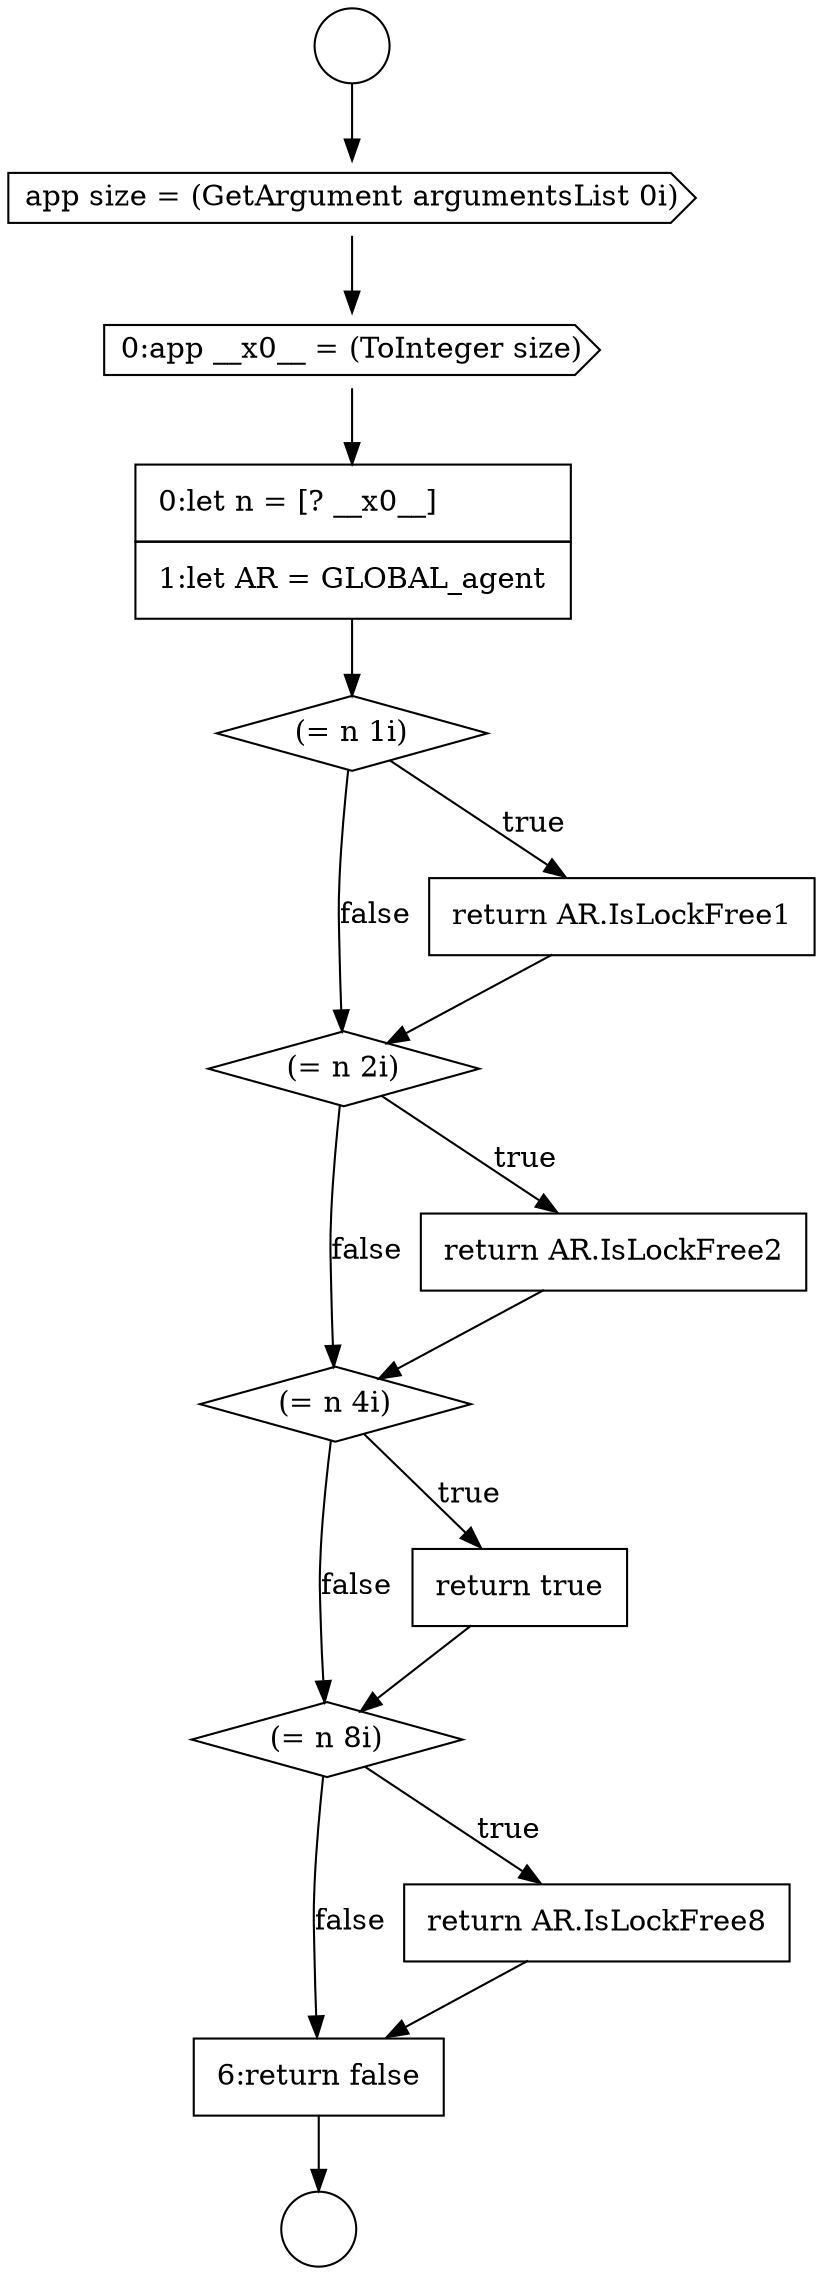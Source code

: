 digraph {
  node17803 [shape=diamond, label=<<font color="black">(= n 1i)</font>> color="black" fillcolor="white" style=filled]
  node17798 [shape=circle label=" " color="black" fillcolor="white" style=filled]
  node17807 [shape=diamond, label=<<font color="black">(= n 4i)</font>> color="black" fillcolor="white" style=filled]
  node17811 [shape=none, margin=0, label=<<font color="black">
    <table border="0" cellborder="1" cellspacing="0" cellpadding="10">
      <tr><td align="left">6:return false</td></tr>
    </table>
  </font>> color="black" fillcolor="white" style=filled]
  node17806 [shape=none, margin=0, label=<<font color="black">
    <table border="0" cellborder="1" cellspacing="0" cellpadding="10">
      <tr><td align="left">return AR.IsLockFree2</td></tr>
    </table>
  </font>> color="black" fillcolor="white" style=filled]
  node17800 [shape=cds, label=<<font color="black">app size = (GetArgument argumentsList 0i)</font>> color="black" fillcolor="white" style=filled]
  node17801 [shape=cds, label=<<font color="black">0:app __x0__ = (ToInteger size)</font>> color="black" fillcolor="white" style=filled]
  node17809 [shape=diamond, label=<<font color="black">(= n 8i)</font>> color="black" fillcolor="white" style=filled]
  node17805 [shape=diamond, label=<<font color="black">(= n 2i)</font>> color="black" fillcolor="white" style=filled]
  node17804 [shape=none, margin=0, label=<<font color="black">
    <table border="0" cellborder="1" cellspacing="0" cellpadding="10">
      <tr><td align="left">return AR.IsLockFree1</td></tr>
    </table>
  </font>> color="black" fillcolor="white" style=filled]
  node17808 [shape=none, margin=0, label=<<font color="black">
    <table border="0" cellborder="1" cellspacing="0" cellpadding="10">
      <tr><td align="left">return true</td></tr>
    </table>
  </font>> color="black" fillcolor="white" style=filled]
  node17810 [shape=none, margin=0, label=<<font color="black">
    <table border="0" cellborder="1" cellspacing="0" cellpadding="10">
      <tr><td align="left">return AR.IsLockFree8</td></tr>
    </table>
  </font>> color="black" fillcolor="white" style=filled]
  node17802 [shape=none, margin=0, label=<<font color="black">
    <table border="0" cellborder="1" cellspacing="0" cellpadding="10">
      <tr><td align="left">0:let n = [? __x0__]</td></tr>
      <tr><td align="left">1:let AR = GLOBAL_agent</td></tr>
    </table>
  </font>> color="black" fillcolor="white" style=filled]
  node17799 [shape=circle label=" " color="black" fillcolor="white" style=filled]
  node17806 -> node17807 [ color="black"]
  node17805 -> node17806 [label=<<font color="black">true</font>> color="black"]
  node17805 -> node17807 [label=<<font color="black">false</font>> color="black"]
  node17811 -> node17799 [ color="black"]
  node17798 -> node17800 [ color="black"]
  node17800 -> node17801 [ color="black"]
  node17804 -> node17805 [ color="black"]
  node17810 -> node17811 [ color="black"]
  node17802 -> node17803 [ color="black"]
  node17803 -> node17804 [label=<<font color="black">true</font>> color="black"]
  node17803 -> node17805 [label=<<font color="black">false</font>> color="black"]
  node17801 -> node17802 [ color="black"]
  node17809 -> node17810 [label=<<font color="black">true</font>> color="black"]
  node17809 -> node17811 [label=<<font color="black">false</font>> color="black"]
  node17807 -> node17808 [label=<<font color="black">true</font>> color="black"]
  node17807 -> node17809 [label=<<font color="black">false</font>> color="black"]
  node17808 -> node17809 [ color="black"]
}
